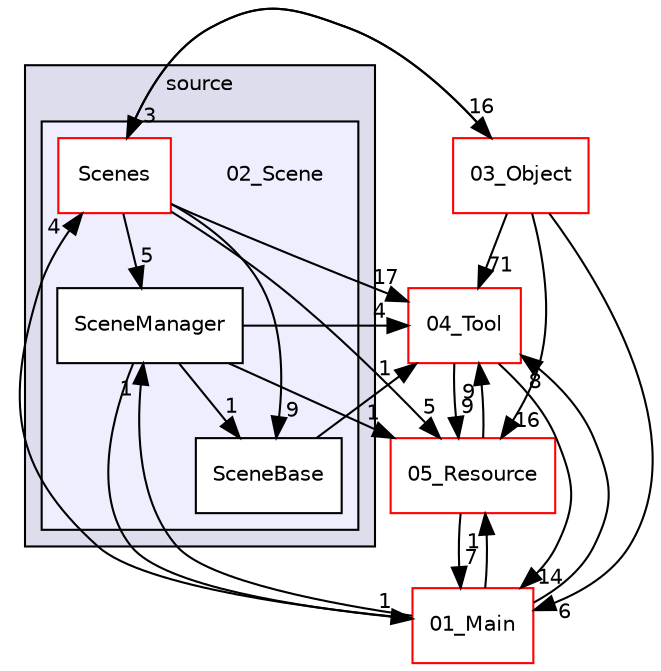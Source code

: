 digraph "C:/HAL/PG関係/03_作成プログラム/03_HAL授業/就職作品/Project/source/02_Scene" {
  compound=true
  node [ fontsize="10", fontname="Helvetica"];
  edge [ labelfontsize="10", labelfontname="Helvetica"];
  subgraph clusterdir_b2f33c71d4aa5e7af42a1ca61ff5af1b {
    graph [ bgcolor="#ddddee", pencolor="black", label="source" fontname="Helvetica", fontsize="10", URL="dir_b2f33c71d4aa5e7af42a1ca61ff5af1b.html"]
  subgraph clusterdir_153dde92bfee5403e93b1534741876d0 {
    graph [ bgcolor="#eeeeff", pencolor="black", label="" URL="dir_153dde92bfee5403e93b1534741876d0.html"];
    dir_153dde92bfee5403e93b1534741876d0 [shape=plaintext label="02_Scene"];
    dir_b3919f6d615a3952fcf5dafaeefedb63 [shape=box label="SceneBase" color="black" fillcolor="white" style="filled" URL="dir_b3919f6d615a3952fcf5dafaeefedb63.html"];
    dir_8aa962ecbf640e466ad96d63abe85453 [shape=box label="SceneManager" color="black" fillcolor="white" style="filled" URL="dir_8aa962ecbf640e466ad96d63abe85453.html"];
    dir_194f07b1e352dc249d6ff85064eb2dd5 [shape=box label="Scenes" color="red" fillcolor="white" style="filled" URL="dir_194f07b1e352dc249d6ff85064eb2dd5.html"];
  }
  }
  dir_b0e70bc53ec7a5495699a9078a4a2f93 [shape=box label="03_Object" fillcolor="white" style="filled" color="red" URL="dir_b0e70bc53ec7a5495699a9078a4a2f93.html"];
  dir_6e58c436369e4a795ef16d3c489c4702 [shape=box label="05_Resource" fillcolor="white" style="filled" color="red" URL="dir_6e58c436369e4a795ef16d3c489c4702.html"];
  dir_b2ee2f4b37d8460d9f5246ffd8c74e11 [shape=box label="01_Main" fillcolor="white" style="filled" color="red" URL="dir_b2ee2f4b37d8460d9f5246ffd8c74e11.html"];
  dir_48bb4aacea20c6a8378e1408d864b090 [shape=box label="04_Tool" fillcolor="white" style="filled" color="red" URL="dir_48bb4aacea20c6a8378e1408d864b090.html"];
  dir_b0e70bc53ec7a5495699a9078a4a2f93->dir_6e58c436369e4a795ef16d3c489c4702 [headlabel="16", labeldistance=1.5 headhref="dir_000027_000158.html"];
  dir_b0e70bc53ec7a5495699a9078a4a2f93->dir_b2ee2f4b37d8460d9f5246ffd8c74e11 [headlabel="6", labeldistance=1.5 headhref="dir_000027_000001.html"];
  dir_b0e70bc53ec7a5495699a9078a4a2f93->dir_194f07b1e352dc249d6ff85064eb2dd5 [headlabel="3", labeldistance=1.5 headhref="dir_000027_000013.html"];
  dir_b0e70bc53ec7a5495699a9078a4a2f93->dir_48bb4aacea20c6a8378e1408d864b090 [headlabel="71", labeldistance=1.5 headhref="dir_000027_000080.html"];
  dir_6e58c436369e4a795ef16d3c489c4702->dir_b2ee2f4b37d8460d9f5246ffd8c74e11 [headlabel="7", labeldistance=1.5 headhref="dir_000158_000001.html"];
  dir_6e58c436369e4a795ef16d3c489c4702->dir_48bb4aacea20c6a8378e1408d864b090 [headlabel="9", labeldistance=1.5 headhref="dir_000158_000080.html"];
  dir_b2ee2f4b37d8460d9f5246ffd8c74e11->dir_6e58c436369e4a795ef16d3c489c4702 [headlabel="1", labeldistance=1.5 headhref="dir_000001_000158.html"];
  dir_b2ee2f4b37d8460d9f5246ffd8c74e11->dir_8aa962ecbf640e466ad96d63abe85453 [headlabel="1", labeldistance=1.5 headhref="dir_000001_000012.html"];
  dir_b2ee2f4b37d8460d9f5246ffd8c74e11->dir_194f07b1e352dc249d6ff85064eb2dd5 [headlabel="4", labeldistance=1.5 headhref="dir_000001_000013.html"];
  dir_b2ee2f4b37d8460d9f5246ffd8c74e11->dir_48bb4aacea20c6a8378e1408d864b090 [headlabel="8", labeldistance=1.5 headhref="dir_000001_000080.html"];
  dir_8aa962ecbf640e466ad96d63abe85453->dir_6e58c436369e4a795ef16d3c489c4702 [headlabel="1", labeldistance=1.5 headhref="dir_000012_000158.html"];
  dir_8aa962ecbf640e466ad96d63abe85453->dir_b2ee2f4b37d8460d9f5246ffd8c74e11 [headlabel="1", labeldistance=1.5 headhref="dir_000012_000001.html"];
  dir_8aa962ecbf640e466ad96d63abe85453->dir_48bb4aacea20c6a8378e1408d864b090 [headlabel="4", labeldistance=1.5 headhref="dir_000012_000080.html"];
  dir_8aa962ecbf640e466ad96d63abe85453->dir_b3919f6d615a3952fcf5dafaeefedb63 [headlabel="1", labeldistance=1.5 headhref="dir_000012_000011.html"];
  dir_194f07b1e352dc249d6ff85064eb2dd5->dir_b0e70bc53ec7a5495699a9078a4a2f93 [headlabel="16", labeldistance=1.5 headhref="dir_000013_000027.html"];
  dir_194f07b1e352dc249d6ff85064eb2dd5->dir_6e58c436369e4a795ef16d3c489c4702 [headlabel="5", labeldistance=1.5 headhref="dir_000013_000158.html"];
  dir_194f07b1e352dc249d6ff85064eb2dd5->dir_8aa962ecbf640e466ad96d63abe85453 [headlabel="5", labeldistance=1.5 headhref="dir_000013_000012.html"];
  dir_194f07b1e352dc249d6ff85064eb2dd5->dir_48bb4aacea20c6a8378e1408d864b090 [headlabel="17", labeldistance=1.5 headhref="dir_000013_000080.html"];
  dir_194f07b1e352dc249d6ff85064eb2dd5->dir_b3919f6d615a3952fcf5dafaeefedb63 [headlabel="9", labeldistance=1.5 headhref="dir_000013_000011.html"];
  dir_48bb4aacea20c6a8378e1408d864b090->dir_6e58c436369e4a795ef16d3c489c4702 [headlabel="9", labeldistance=1.5 headhref="dir_000080_000158.html"];
  dir_48bb4aacea20c6a8378e1408d864b090->dir_b2ee2f4b37d8460d9f5246ffd8c74e11 [headlabel="14", labeldistance=1.5 headhref="dir_000080_000001.html"];
  dir_b3919f6d615a3952fcf5dafaeefedb63->dir_48bb4aacea20c6a8378e1408d864b090 [headlabel="1", labeldistance=1.5 headhref="dir_000011_000080.html"];
}
